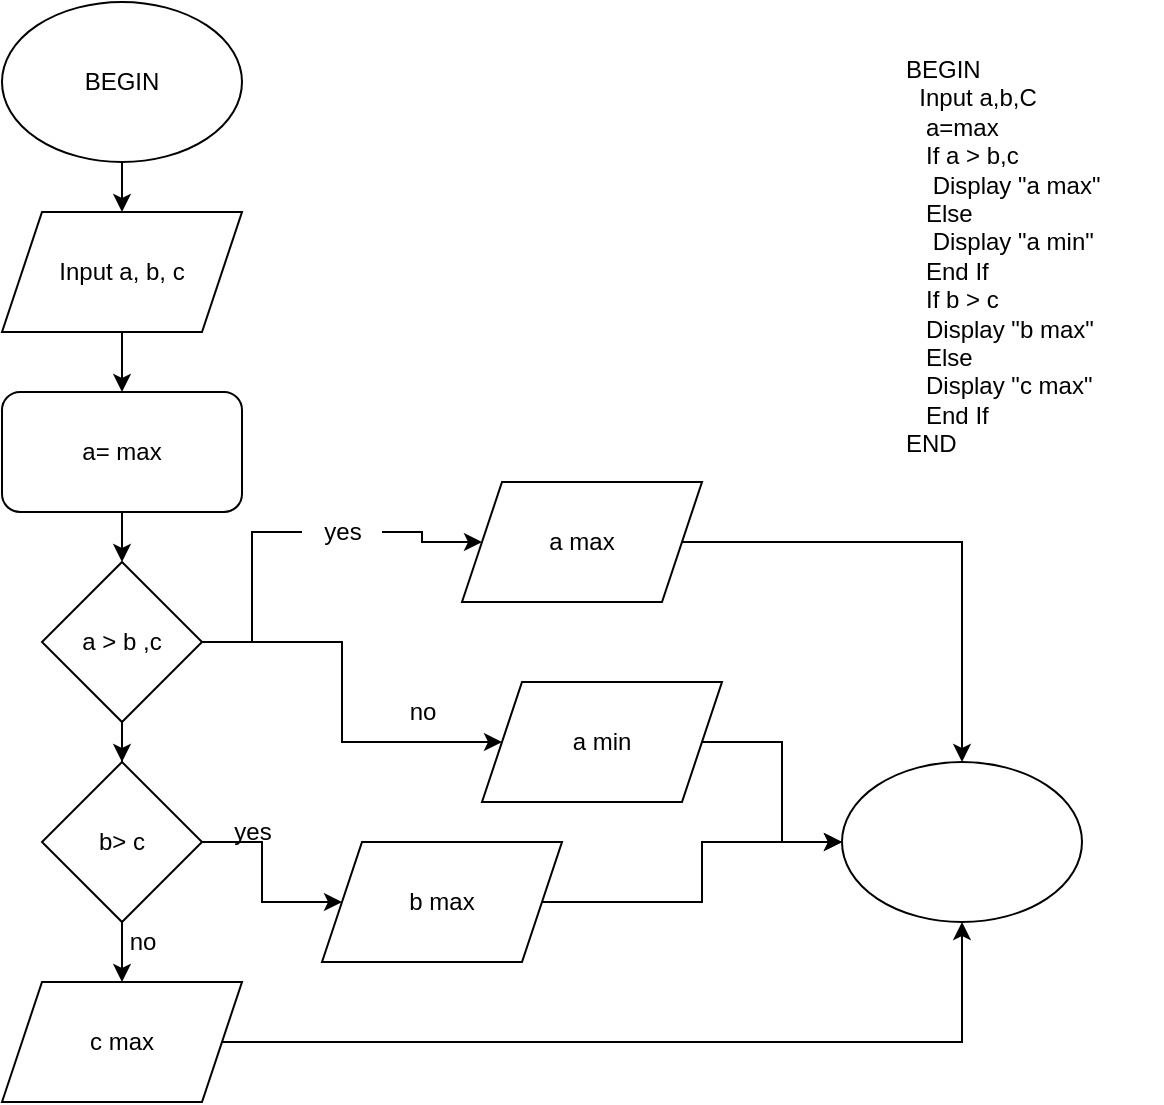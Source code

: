 <mxfile version="20.8.10" type="device"><diagram name="Page-1" id="TW97z-1dGNAooXY_c5ZC"><mxGraphModel dx="780" dy="544" grid="1" gridSize="10" guides="1" tooltips="1" connect="1" arrows="1" fold="1" page="1" pageScale="1" pageWidth="850" pageHeight="1100" math="0" shadow="0"><root><mxCell id="0"/><mxCell id="1" parent="0"/><mxCell id="giHj2zXv2lamJ6BK3_6u-22" value="" style="edgeStyle=orthogonalEdgeStyle;rounded=0;orthogonalLoop=1;jettySize=auto;html=1;" edge="1" parent="1" source="giHj2zXv2lamJ6BK3_6u-15" target="giHj2zXv2lamJ6BK3_6u-21"><mxGeometry relative="1" as="geometry"/></mxCell><mxCell id="giHj2zXv2lamJ6BK3_6u-15" value="BEGIN&lt;br&gt;" style="ellipse;whiteSpace=wrap;html=1;" vertex="1" parent="1"><mxGeometry x="120" width="120" height="80" as="geometry"/></mxCell><mxCell id="giHj2zXv2lamJ6BK3_6u-43" value="" style="edgeStyle=orthogonalEdgeStyle;rounded=0;orthogonalLoop=1;jettySize=auto;html=1;" edge="1" parent="1" source="giHj2zXv2lamJ6BK3_6u-19" target="giHj2zXv2lamJ6BK3_6u-24"><mxGeometry relative="1" as="geometry"/></mxCell><mxCell id="giHj2zXv2lamJ6BK3_6u-19" value="a= max" style="rounded=1;whiteSpace=wrap;html=1;" vertex="1" parent="1"><mxGeometry x="120" y="195" width="120" height="60" as="geometry"/></mxCell><mxCell id="giHj2zXv2lamJ6BK3_6u-20" value="BEGIN&#10;  Input a,b,C&#10;   a=max&#10;   If a &gt; b,c&#10;    Display &quot;a max&quot;&#10;   Else&#10;    Display &quot;a min&quot;&#10;   End If&#10;   If b &gt; c&#10;   Display &quot;b max&quot;&#10;   Else&#10;   Display &quot;c max&quot;&#10;   End If&#10;END" style="text;whiteSpace=wrap;html=1;" vertex="1" parent="1"><mxGeometry x="570" y="20" width="130" height="230" as="geometry"/></mxCell><mxCell id="giHj2zXv2lamJ6BK3_6u-23" value="" style="edgeStyle=orthogonalEdgeStyle;rounded=0;orthogonalLoop=1;jettySize=auto;html=1;" edge="1" parent="1" source="giHj2zXv2lamJ6BK3_6u-21" target="giHj2zXv2lamJ6BK3_6u-19"><mxGeometry relative="1" as="geometry"/></mxCell><mxCell id="giHj2zXv2lamJ6BK3_6u-21" value="Input a, b, c" style="shape=parallelogram;perimeter=parallelogramPerimeter;whiteSpace=wrap;html=1;fixedSize=1;" vertex="1" parent="1"><mxGeometry x="120" y="105" width="120" height="60" as="geometry"/></mxCell><mxCell id="giHj2zXv2lamJ6BK3_6u-29" value="" style="edgeStyle=orthogonalEdgeStyle;rounded=0;orthogonalLoop=1;jettySize=auto;html=1;startArrow=none;" edge="1" parent="1" source="giHj2zXv2lamJ6BK3_6u-30" target="giHj2zXv2lamJ6BK3_6u-28"><mxGeometry relative="1" as="geometry"/></mxCell><mxCell id="giHj2zXv2lamJ6BK3_6u-32" value="" style="edgeStyle=orthogonalEdgeStyle;rounded=0;orthogonalLoop=1;jettySize=auto;html=1;" edge="1" parent="1" source="giHj2zXv2lamJ6BK3_6u-24" target="giHj2zXv2lamJ6BK3_6u-31"><mxGeometry relative="1" as="geometry"/></mxCell><mxCell id="giHj2zXv2lamJ6BK3_6u-40" value="" style="edgeStyle=orthogonalEdgeStyle;rounded=0;orthogonalLoop=1;jettySize=auto;html=1;" edge="1" parent="1" source="giHj2zXv2lamJ6BK3_6u-24" target="giHj2zXv2lamJ6BK3_6u-26"><mxGeometry relative="1" as="geometry"/></mxCell><mxCell id="giHj2zXv2lamJ6BK3_6u-24" value="a &amp;gt; b ,c" style="rhombus;whiteSpace=wrap;html=1;" vertex="1" parent="1"><mxGeometry x="140" y="280" width="80" height="80" as="geometry"/></mxCell><mxCell id="giHj2zXv2lamJ6BK3_6u-37" value="" style="edgeStyle=orthogonalEdgeStyle;rounded=0;orthogonalLoop=1;jettySize=auto;html=1;" edge="1" parent="1" source="giHj2zXv2lamJ6BK3_6u-26" target="giHj2zXv2lamJ6BK3_6u-36"><mxGeometry relative="1" as="geometry"/></mxCell><mxCell id="giHj2zXv2lamJ6BK3_6u-47" value="" style="edgeStyle=orthogonalEdgeStyle;rounded=0;orthogonalLoop=1;jettySize=auto;html=1;" edge="1" parent="1" source="giHj2zXv2lamJ6BK3_6u-26" target="giHj2zXv2lamJ6BK3_6u-46"><mxGeometry relative="1" as="geometry"/></mxCell><mxCell id="giHj2zXv2lamJ6BK3_6u-26" value="b&amp;gt; c" style="rhombus;whiteSpace=wrap;html=1;" vertex="1" parent="1"><mxGeometry x="140" y="380" width="80" height="80" as="geometry"/></mxCell><mxCell id="giHj2zXv2lamJ6BK3_6u-53" value="" style="edgeStyle=orthogonalEdgeStyle;rounded=0;orthogonalLoop=1;jettySize=auto;html=1;" edge="1" parent="1" source="giHj2zXv2lamJ6BK3_6u-28" target="giHj2zXv2lamJ6BK3_6u-49"><mxGeometry relative="1" as="geometry"/></mxCell><mxCell id="giHj2zXv2lamJ6BK3_6u-28" value="a max" style="shape=parallelogram;perimeter=parallelogramPerimeter;whiteSpace=wrap;html=1;fixedSize=1;size=20;" vertex="1" parent="1"><mxGeometry x="350" y="240" width="120" height="60" as="geometry"/></mxCell><mxCell id="giHj2zXv2lamJ6BK3_6u-50" value="" style="edgeStyle=orthogonalEdgeStyle;rounded=0;orthogonalLoop=1;jettySize=auto;html=1;" edge="1" parent="1" source="giHj2zXv2lamJ6BK3_6u-31" target="giHj2zXv2lamJ6BK3_6u-49"><mxGeometry relative="1" as="geometry"/></mxCell><mxCell id="giHj2zXv2lamJ6BK3_6u-31" value="a min&lt;br&gt;" style="shape=parallelogram;perimeter=parallelogramPerimeter;whiteSpace=wrap;html=1;fixedSize=1;" vertex="1" parent="1"><mxGeometry x="360" y="340" width="120" height="60" as="geometry"/></mxCell><mxCell id="giHj2zXv2lamJ6BK3_6u-35" value="no" style="text;html=1;align=center;verticalAlign=middle;resizable=0;points=[];autosize=1;strokeColor=none;fillColor=none;" vertex="1" parent="1"><mxGeometry x="310" y="340" width="40" height="30" as="geometry"/></mxCell><mxCell id="giHj2zXv2lamJ6BK3_6u-51" value="" style="edgeStyle=orthogonalEdgeStyle;rounded=0;orthogonalLoop=1;jettySize=auto;html=1;" edge="1" parent="1" source="giHj2zXv2lamJ6BK3_6u-36" target="giHj2zXv2lamJ6BK3_6u-49"><mxGeometry relative="1" as="geometry"/></mxCell><mxCell id="giHj2zXv2lamJ6BK3_6u-36" value="b max" style="shape=parallelogram;perimeter=parallelogramPerimeter;whiteSpace=wrap;html=1;fixedSize=1;" vertex="1" parent="1"><mxGeometry x="280" y="420" width="120" height="60" as="geometry"/></mxCell><mxCell id="giHj2zXv2lamJ6BK3_6u-44" value="" style="edgeStyle=orthogonalEdgeStyle;rounded=0;orthogonalLoop=1;jettySize=auto;html=1;endArrow=none;" edge="1" parent="1" source="giHj2zXv2lamJ6BK3_6u-24" target="giHj2zXv2lamJ6BK3_6u-30"><mxGeometry relative="1" as="geometry"><mxPoint x="220" y="320" as="sourcePoint"/><mxPoint x="360" y="270" as="targetPoint"/></mxGeometry></mxCell><mxCell id="giHj2zXv2lamJ6BK3_6u-30" value="yes" style="text;html=1;align=center;verticalAlign=middle;resizable=0;points=[];autosize=1;strokeColor=none;fillColor=none;" vertex="1" parent="1"><mxGeometry x="270" y="250" width="40" height="30" as="geometry"/></mxCell><mxCell id="giHj2zXv2lamJ6BK3_6u-45" value="yes" style="text;html=1;align=center;verticalAlign=middle;resizable=0;points=[];autosize=1;strokeColor=none;fillColor=none;" vertex="1" parent="1"><mxGeometry x="225" y="400" width="40" height="30" as="geometry"/></mxCell><mxCell id="giHj2zXv2lamJ6BK3_6u-52" value="" style="edgeStyle=orthogonalEdgeStyle;rounded=0;orthogonalLoop=1;jettySize=auto;html=1;" edge="1" parent="1" source="giHj2zXv2lamJ6BK3_6u-46" target="giHj2zXv2lamJ6BK3_6u-49"><mxGeometry relative="1" as="geometry"/></mxCell><mxCell id="giHj2zXv2lamJ6BK3_6u-46" value="c max" style="shape=parallelogram;perimeter=parallelogramPerimeter;whiteSpace=wrap;html=1;fixedSize=1;" vertex="1" parent="1"><mxGeometry x="120" y="490" width="120" height="60" as="geometry"/></mxCell><mxCell id="giHj2zXv2lamJ6BK3_6u-48" value="no" style="text;html=1;align=center;verticalAlign=middle;resizable=0;points=[];autosize=1;strokeColor=none;fillColor=none;" vertex="1" parent="1"><mxGeometry x="170" y="455" width="40" height="30" as="geometry"/></mxCell><mxCell id="giHj2zXv2lamJ6BK3_6u-49" value="" style="ellipse;whiteSpace=wrap;html=1;" vertex="1" parent="1"><mxGeometry x="540" y="380" width="120" height="80" as="geometry"/></mxCell></root></mxGraphModel></diagram></mxfile>